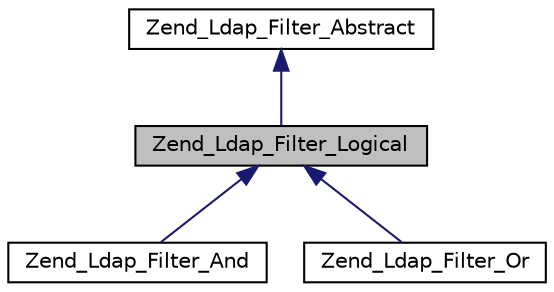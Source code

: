 digraph G
{
  edge [fontname="Helvetica",fontsize="10",labelfontname="Helvetica",labelfontsize="10"];
  node [fontname="Helvetica",fontsize="10",shape=record];
  Node1 [label="Zend_Ldap_Filter_Logical",height=0.2,width=0.4,color="black", fillcolor="grey75", style="filled" fontcolor="black"];
  Node2 -> Node1 [dir="back",color="midnightblue",fontsize="10",style="solid",fontname="Helvetica"];
  Node2 [label="Zend_Ldap_Filter_Abstract",height=0.2,width=0.4,color="black", fillcolor="white", style="filled",URL="$class_zend___ldap___filter___abstract.html"];
  Node1 -> Node3 [dir="back",color="midnightblue",fontsize="10",style="solid",fontname="Helvetica"];
  Node3 [label="Zend_Ldap_Filter_And",height=0.2,width=0.4,color="black", fillcolor="white", style="filled",URL="$class_zend___ldap___filter___and.html"];
  Node1 -> Node4 [dir="back",color="midnightblue",fontsize="10",style="solid",fontname="Helvetica"];
  Node4 [label="Zend_Ldap_Filter_Or",height=0.2,width=0.4,color="black", fillcolor="white", style="filled",URL="$class_zend___ldap___filter___or.html"];
}
